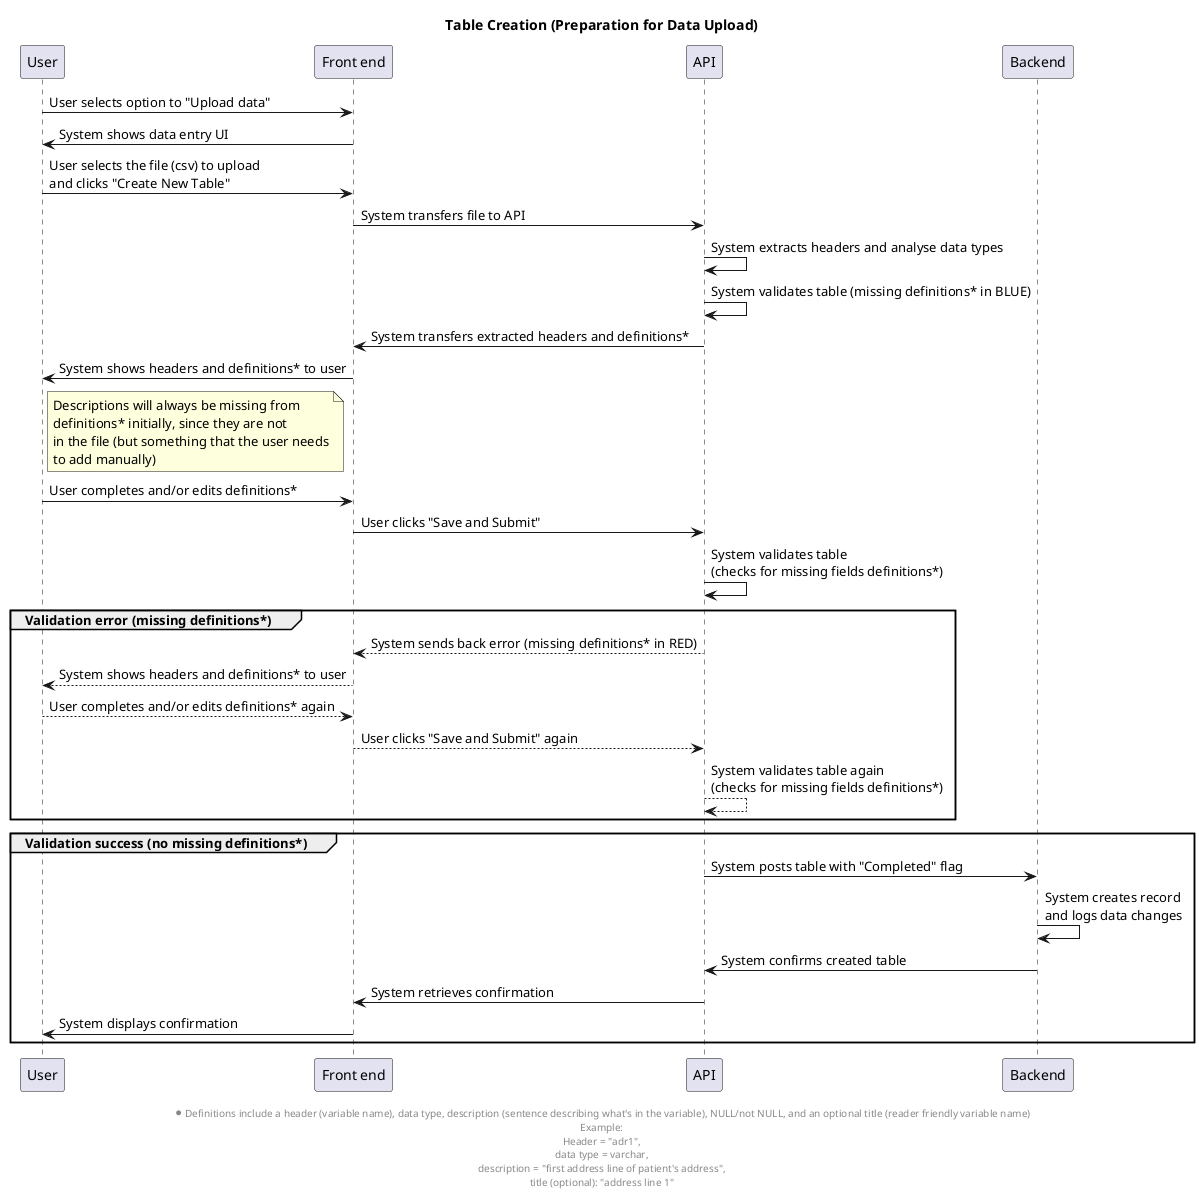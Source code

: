 @startuml table-creation-sequence

' TODO: Need to update this

title Table Creation (Preparation for Data Upload)

participant "User" as u
participant "Front end" as f
participant "API" as api
participant "Backend" as b

u -> f: User selects option to "Upload data"
f -> u: System shows data entry UI
u -> f: User selects the file (csv) to upload\nand clicks "Create New Table"
f -> api: System transfers file to API
api -> api: System extracts headers and analyse data types
api -> api: System validates table (missing definitions* in BLUE) 
api -> f: System transfers extracted headers and definitions*
f -> u: System shows headers and definitions* to user
note right of u
    Descriptions will always be missing from
    definitions* initially, since they are not
    in the file (but something that the user needs
    to add manually)
end note
u -> f: User completes and/or edits definitions*
f -> api: User clicks "Save and Submit"
api -> api: System validates table\n(checks for missing fields definitions*)
group Validation error (missing definitions*)
    api --> f: System sends back error (missing definitions* in RED)
    f --> u: System shows headers and definitions* to user
    u --> f: User completes and/or edits definitions* again
    f --> api: User clicks "Save and Submit" again
    api --> api: System validates table again\n(checks for missing fields definitions*)
end
group Validation success (no missing definitions*)
    api -> b: System posts table with "Completed" flag
    b -> b : System creates record\nand logs data changes
    b -> api: System confirms created table
    api -> f: System retrieves confirmation
    f -> u: System displays confirmation
end
footer \n*Definitions include a header (variable name), data type, description (sentence describing what's in the variable), NULL/not NULL, and an optional title (reader friendly variable name)\nExample:\nHeader = "adr1",\ndata type = varchar,\ndescription = "first address line of patient's address",\ntitle (optional): "address line 1"

@enduml